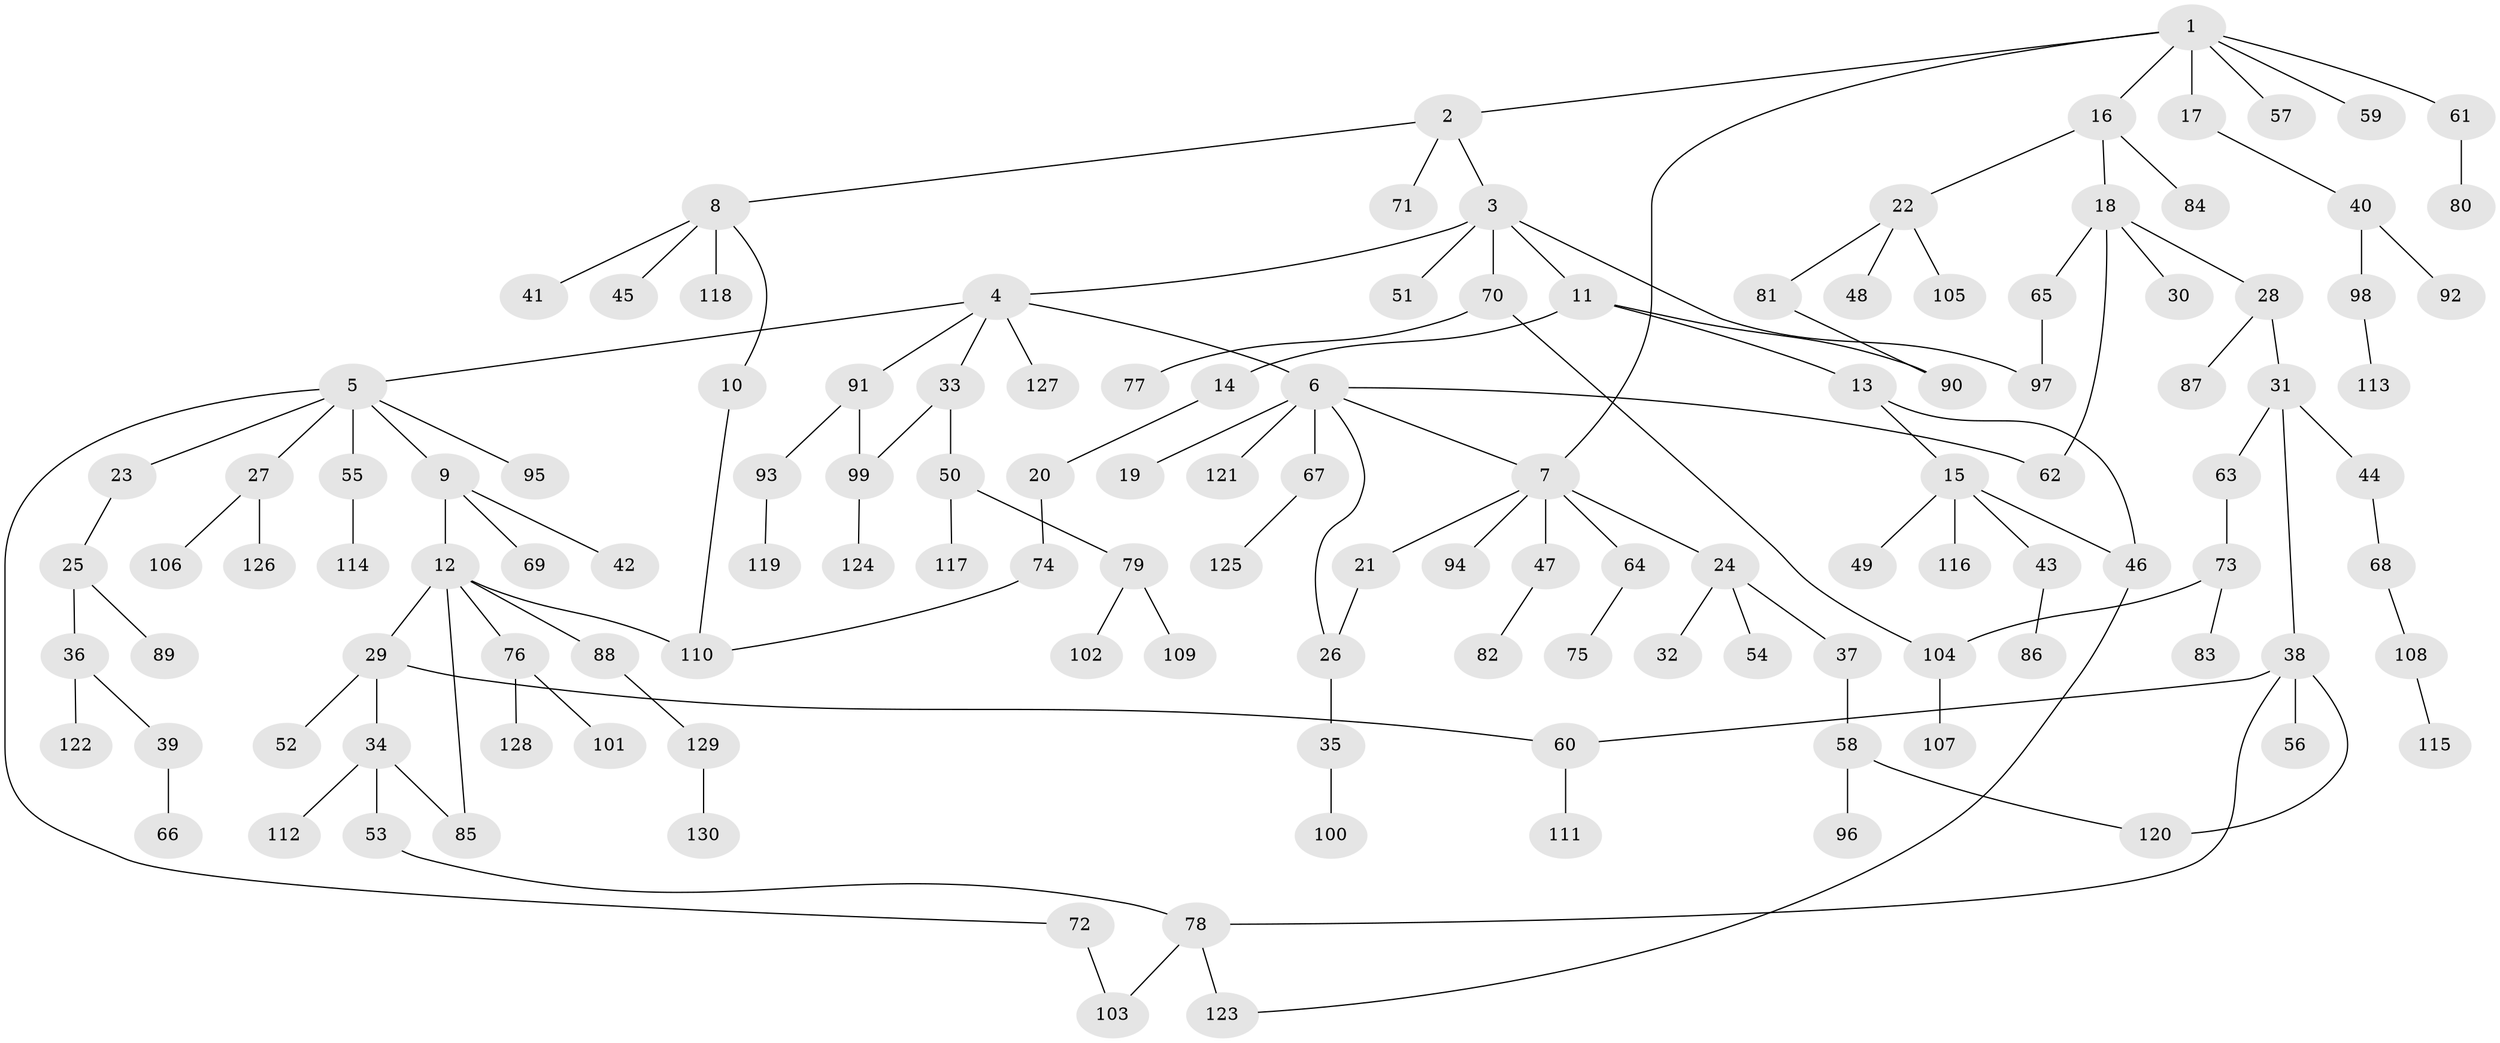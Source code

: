 // coarse degree distribution, {10: 0.038461538461538464, 6: 0.057692307692307696, 12: 0.019230769230769232, 5: 0.057692307692307696, 2: 0.25, 1: 0.5, 3: 0.057692307692307696, 4: 0.019230769230769232}
// Generated by graph-tools (version 1.1) at 2025/16/03/04/25 18:16:49]
// undirected, 130 vertices, 145 edges
graph export_dot {
graph [start="1"]
  node [color=gray90,style=filled];
  1;
  2;
  3;
  4;
  5;
  6;
  7;
  8;
  9;
  10;
  11;
  12;
  13;
  14;
  15;
  16;
  17;
  18;
  19;
  20;
  21;
  22;
  23;
  24;
  25;
  26;
  27;
  28;
  29;
  30;
  31;
  32;
  33;
  34;
  35;
  36;
  37;
  38;
  39;
  40;
  41;
  42;
  43;
  44;
  45;
  46;
  47;
  48;
  49;
  50;
  51;
  52;
  53;
  54;
  55;
  56;
  57;
  58;
  59;
  60;
  61;
  62;
  63;
  64;
  65;
  66;
  67;
  68;
  69;
  70;
  71;
  72;
  73;
  74;
  75;
  76;
  77;
  78;
  79;
  80;
  81;
  82;
  83;
  84;
  85;
  86;
  87;
  88;
  89;
  90;
  91;
  92;
  93;
  94;
  95;
  96;
  97;
  98;
  99;
  100;
  101;
  102;
  103;
  104;
  105;
  106;
  107;
  108;
  109;
  110;
  111;
  112;
  113;
  114;
  115;
  116;
  117;
  118;
  119;
  120;
  121;
  122;
  123;
  124;
  125;
  126;
  127;
  128;
  129;
  130;
  1 -- 2;
  1 -- 7;
  1 -- 16;
  1 -- 17;
  1 -- 57;
  1 -- 59;
  1 -- 61;
  2 -- 3;
  2 -- 8;
  2 -- 71;
  3 -- 4;
  3 -- 11;
  3 -- 51;
  3 -- 70;
  3 -- 97;
  4 -- 5;
  4 -- 6;
  4 -- 33;
  4 -- 91;
  4 -- 127;
  5 -- 9;
  5 -- 23;
  5 -- 27;
  5 -- 55;
  5 -- 72;
  5 -- 95;
  6 -- 19;
  6 -- 67;
  6 -- 121;
  6 -- 26;
  6 -- 62;
  6 -- 7;
  7 -- 21;
  7 -- 24;
  7 -- 47;
  7 -- 64;
  7 -- 94;
  8 -- 10;
  8 -- 41;
  8 -- 45;
  8 -- 118;
  9 -- 12;
  9 -- 42;
  9 -- 69;
  10 -- 110;
  11 -- 13;
  11 -- 14;
  11 -- 90;
  12 -- 29;
  12 -- 76;
  12 -- 88;
  12 -- 110;
  12 -- 85;
  13 -- 15;
  13 -- 46;
  14 -- 20;
  15 -- 43;
  15 -- 49;
  15 -- 116;
  15 -- 46;
  16 -- 18;
  16 -- 22;
  16 -- 84;
  17 -- 40;
  18 -- 28;
  18 -- 30;
  18 -- 62;
  18 -- 65;
  20 -- 74;
  21 -- 26;
  22 -- 48;
  22 -- 81;
  22 -- 105;
  23 -- 25;
  24 -- 32;
  24 -- 37;
  24 -- 54;
  25 -- 36;
  25 -- 89;
  26 -- 35;
  27 -- 106;
  27 -- 126;
  28 -- 31;
  28 -- 87;
  29 -- 34;
  29 -- 52;
  29 -- 60;
  31 -- 38;
  31 -- 44;
  31 -- 63;
  33 -- 50;
  33 -- 99;
  34 -- 53;
  34 -- 85;
  34 -- 112;
  35 -- 100;
  36 -- 39;
  36 -- 122;
  37 -- 58;
  38 -- 56;
  38 -- 78;
  38 -- 60;
  38 -- 120;
  39 -- 66;
  40 -- 92;
  40 -- 98;
  43 -- 86;
  44 -- 68;
  46 -- 123;
  47 -- 82;
  50 -- 79;
  50 -- 117;
  53 -- 78;
  55 -- 114;
  58 -- 96;
  58 -- 120;
  60 -- 111;
  61 -- 80;
  63 -- 73;
  64 -- 75;
  65 -- 97;
  67 -- 125;
  68 -- 108;
  70 -- 77;
  70 -- 104;
  72 -- 103;
  73 -- 83;
  73 -- 104;
  74 -- 110;
  76 -- 101;
  76 -- 128;
  78 -- 123;
  78 -- 103;
  79 -- 102;
  79 -- 109;
  81 -- 90;
  88 -- 129;
  91 -- 93;
  91 -- 99;
  93 -- 119;
  98 -- 113;
  99 -- 124;
  104 -- 107;
  108 -- 115;
  129 -- 130;
}
